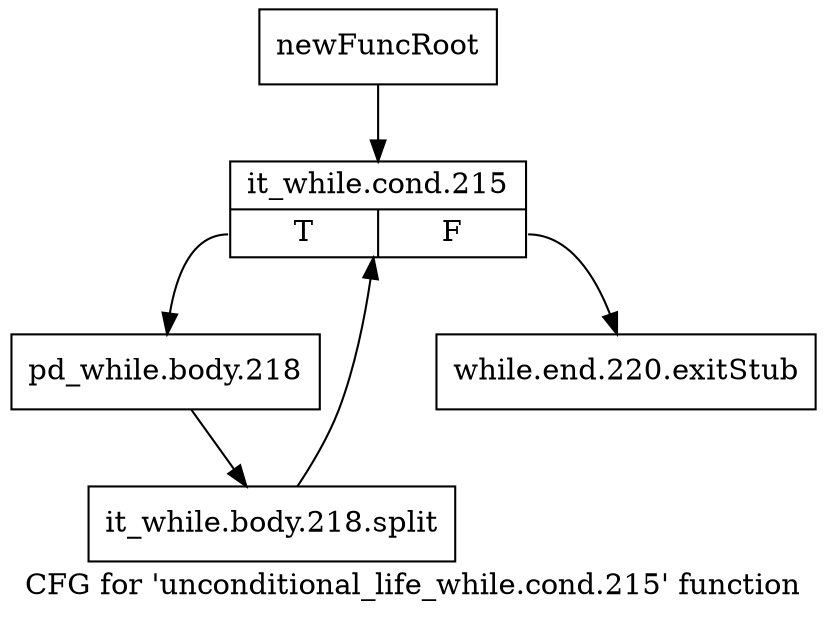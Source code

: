digraph "CFG for 'unconditional_life_while.cond.215' function" {
	label="CFG for 'unconditional_life_while.cond.215' function";

	Node0x458c240 [shape=record,label="{newFuncRoot}"];
	Node0x458c240 -> Node0x45915d0;
	Node0x458c290 [shape=record,label="{while.end.220.exitStub}"];
	Node0x45915d0 [shape=record,label="{it_while.cond.215|{<s0>T|<s1>F}}"];
	Node0x45915d0:s0 -> Node0x4591620;
	Node0x45915d0:s1 -> Node0x458c290;
	Node0x4591620 [shape=record,label="{pd_while.body.218}"];
	Node0x4591620 -> Node0x5021220;
	Node0x5021220 [shape=record,label="{it_while.body.218.split}"];
	Node0x5021220 -> Node0x45915d0;
}
